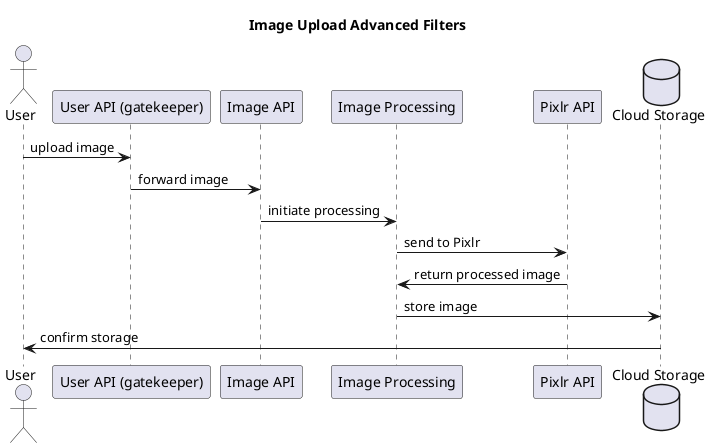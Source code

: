 @startuml Image Upload Advanced Filters
    title Image Upload Advanced Filters
    
    actor User
    participant "User API (gatekeeper)" as U
    participant "Image API" as I
    participant "Image Processing" as IP
    participant "Pixlr API" as P
    database "Cloud Storage" as FS

    User -> U: upload image
    U -> I: forward image
    I -> IP: initiate processing
    IP -> P: send to Pixlr
    P -> IP: return processed image
    IP -> FS: store image
    FS -> User: confirm storage
@enduml